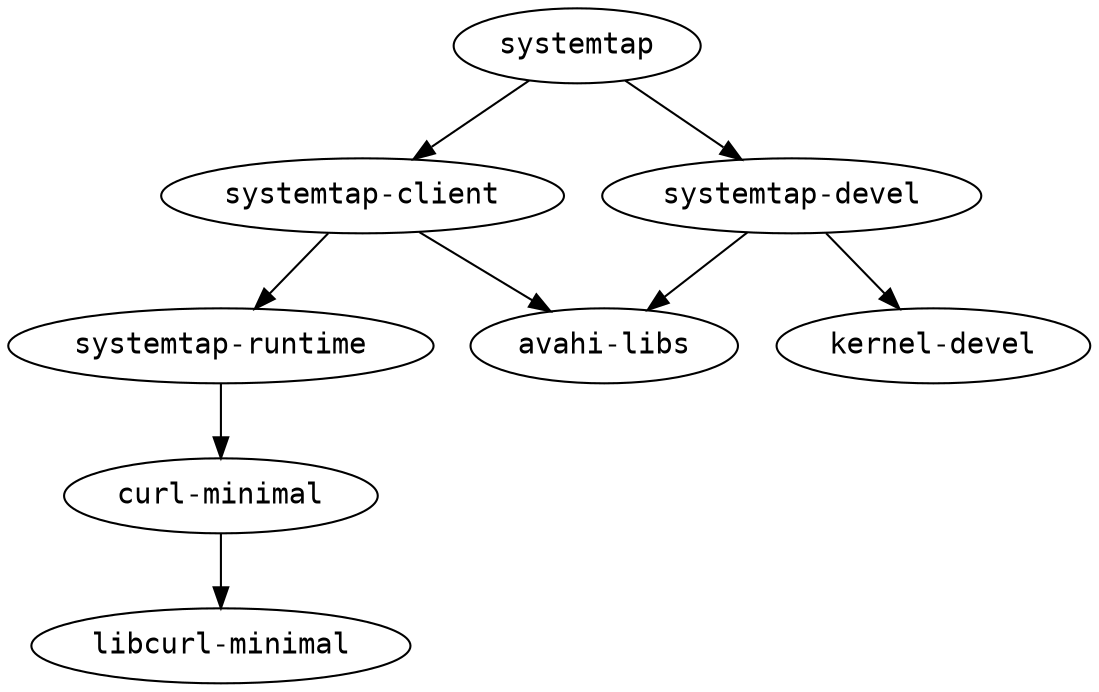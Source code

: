 strict digraph G {
node [fontname=monospace];
  "curl-minimal" -> "libcurl-minimal";
  "systemtap-client" -> "avahi-libs";
  "systemtap-client" -> "systemtap-runtime";
  "systemtap-devel" -> "avahi-libs";
  "systemtap-devel" -> "kernel-devel";
  "systemtap-runtime" -> "curl-minimal";
  "systemtap" -> "systemtap-client";
  "systemtap" -> "systemtap-devel";
}
